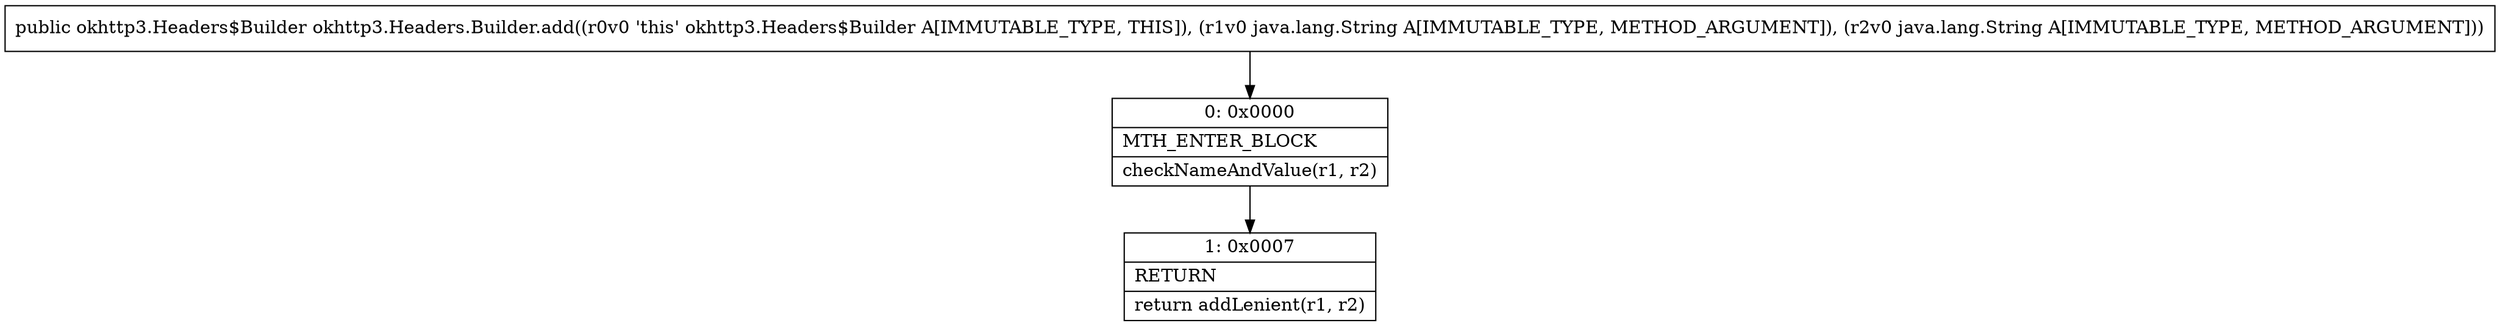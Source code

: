 digraph "CFG forokhttp3.Headers.Builder.add(Ljava\/lang\/String;Ljava\/lang\/String;)Lokhttp3\/Headers$Builder;" {
Node_0 [shape=record,label="{0\:\ 0x0000|MTH_ENTER_BLOCK\l|checkNameAndValue(r1, r2)\l}"];
Node_1 [shape=record,label="{1\:\ 0x0007|RETURN\l|return addLenient(r1, r2)\l}"];
MethodNode[shape=record,label="{public okhttp3.Headers$Builder okhttp3.Headers.Builder.add((r0v0 'this' okhttp3.Headers$Builder A[IMMUTABLE_TYPE, THIS]), (r1v0 java.lang.String A[IMMUTABLE_TYPE, METHOD_ARGUMENT]), (r2v0 java.lang.String A[IMMUTABLE_TYPE, METHOD_ARGUMENT])) }"];
MethodNode -> Node_0;
Node_0 -> Node_1;
}

